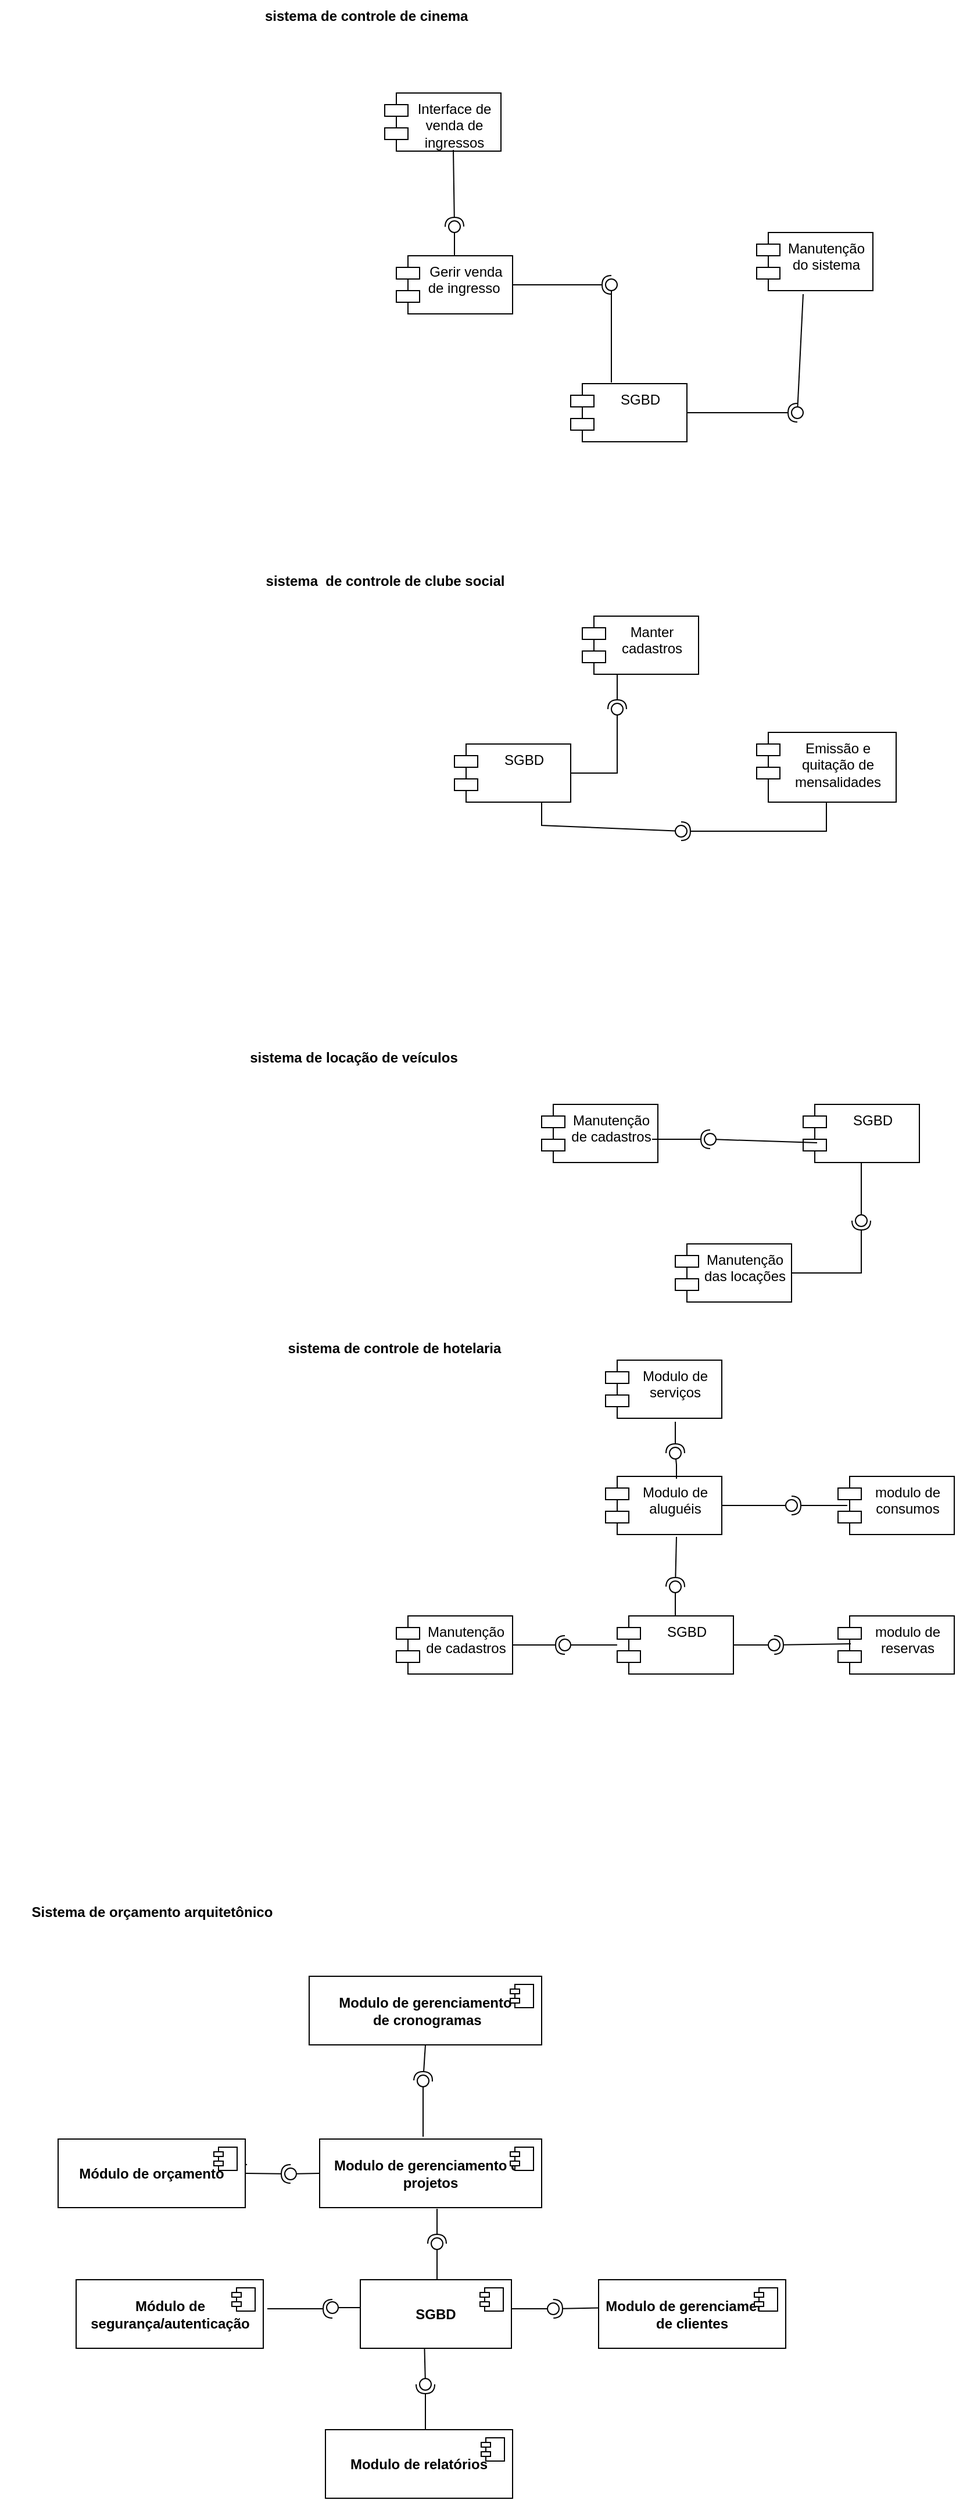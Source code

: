 <mxfile version="21.7.5" type="github">
  <diagram name="Página-1" id="GWnw-stzMg_zgi96cSFB">
    <mxGraphModel dx="2459" dy="829" grid="1" gridSize="10" guides="1" tooltips="1" connect="1" arrows="1" fold="1" page="1" pageScale="1" pageWidth="827" pageHeight="1169" math="0" shadow="0">
      <root>
        <mxCell id="0" />
        <mxCell id="1" parent="0" />
        <mxCell id="xAnBN4XjRfQJHjXndQy3-1" value="Gerir venda de ingresso&amp;nbsp;" style="shape=module;align=left;spacingLeft=20;align=center;verticalAlign=top;whiteSpace=wrap;html=1;" parent="1" vertex="1">
          <mxGeometry x="180" y="350" width="100" height="50" as="geometry" />
        </mxCell>
        <mxCell id="xAnBN4XjRfQJHjXndQy3-2" value="SGBD" style="shape=module;align=left;spacingLeft=20;align=center;verticalAlign=top;whiteSpace=wrap;html=1;" parent="1" vertex="1">
          <mxGeometry x="330" y="460" width="100" height="50" as="geometry" />
        </mxCell>
        <mxCell id="xAnBN4XjRfQJHjXndQy3-4" value="Manutenção do sistema" style="shape=module;align=left;spacingLeft=20;align=center;verticalAlign=top;whiteSpace=wrap;html=1;" parent="1" vertex="1">
          <mxGeometry x="490" y="330" width="100" height="50" as="geometry" />
        </mxCell>
        <mxCell id="xAnBN4XjRfQJHjXndQy3-8" value="" style="rounded=0;orthogonalLoop=1;jettySize=auto;html=1;endArrow=halfCircle;endFill=0;endSize=6;strokeWidth=1;sketch=0;exitX=1;exitY=0.5;exitDx=0;exitDy=0;" parent="1" source="xAnBN4XjRfQJHjXndQy3-1" target="xAnBN4XjRfQJHjXndQy3-10" edge="1">
          <mxGeometry relative="1" as="geometry">
            <mxPoint x="280" y="370" as="sourcePoint" />
          </mxGeometry>
        </mxCell>
        <mxCell id="xAnBN4XjRfQJHjXndQy3-9" value="" style="rounded=0;orthogonalLoop=1;jettySize=auto;html=1;endArrow=oval;endFill=0;sketch=0;sourcePerimeterSpacing=0;targetPerimeterSpacing=0;endSize=10;exitX=0.35;exitY=-0.02;exitDx=0;exitDy=0;exitPerimeter=0;" parent="1" source="xAnBN4XjRfQJHjXndQy3-2" target="xAnBN4XjRfQJHjXndQy3-10" edge="1">
          <mxGeometry relative="1" as="geometry">
            <mxPoint x="300" y="370" as="sourcePoint" />
          </mxGeometry>
        </mxCell>
        <mxCell id="xAnBN4XjRfQJHjXndQy3-10" value="" style="ellipse;whiteSpace=wrap;html=1;align=center;aspect=fixed;fillColor=none;strokeColor=none;resizable=0;perimeter=centerPerimeter;rotatable=0;allowArrows=0;points=[];outlineConnect=1;" parent="1" vertex="1">
          <mxGeometry x="360" y="370" width="10" height="10" as="geometry" />
        </mxCell>
        <mxCell id="xAnBN4XjRfQJHjXndQy3-11" value="" style="rounded=0;orthogonalLoop=1;jettySize=auto;html=1;endArrow=halfCircle;endFill=0;endSize=6;strokeWidth=1;sketch=0;exitX=1;exitY=0.5;exitDx=0;exitDy=0;" parent="1" source="xAnBN4XjRfQJHjXndQy3-2" target="xAnBN4XjRfQJHjXndQy3-13" edge="1">
          <mxGeometry relative="1" as="geometry">
            <mxPoint x="580" y="485" as="sourcePoint" />
          </mxGeometry>
        </mxCell>
        <mxCell id="xAnBN4XjRfQJHjXndQy3-12" value="" style="rounded=0;orthogonalLoop=1;jettySize=auto;html=1;endArrow=oval;endFill=0;sketch=0;sourcePerimeterSpacing=0;targetPerimeterSpacing=0;endSize=10;exitX=0.4;exitY=1.06;exitDx=0;exitDy=0;exitPerimeter=0;" parent="1" source="xAnBN4XjRfQJHjXndQy3-4" target="xAnBN4XjRfQJHjXndQy3-13" edge="1">
          <mxGeometry relative="1" as="geometry">
            <mxPoint x="460" y="485" as="sourcePoint" />
          </mxGeometry>
        </mxCell>
        <mxCell id="xAnBN4XjRfQJHjXndQy3-13" value="" style="ellipse;whiteSpace=wrap;html=1;align=center;aspect=fixed;fillColor=none;strokeColor=none;resizable=0;perimeter=centerPerimeter;rotatable=0;allowArrows=0;points=[];outlineConnect=1;" parent="1" vertex="1">
          <mxGeometry x="520" y="480" width="10" height="10" as="geometry" />
        </mxCell>
        <mxCell id="xAnBN4XjRfQJHjXndQy3-19" value="" style="ellipse;whiteSpace=wrap;html=1;align=center;aspect=fixed;fillColor=none;strokeColor=none;resizable=0;perimeter=centerPerimeter;rotatable=0;allowArrows=0;points=[];outlineConnect=1;" parent="1" vertex="1">
          <mxGeometry x="405" y="450" width="10" height="10" as="geometry" />
        </mxCell>
        <mxCell id="xAnBN4XjRfQJHjXndQy3-20" value="Interface de venda de ingressos" style="shape=module;align=left;spacingLeft=20;align=center;verticalAlign=top;whiteSpace=wrap;html=1;" parent="1" vertex="1">
          <mxGeometry x="170" y="210" width="100" height="50" as="geometry" />
        </mxCell>
        <mxCell id="xAnBN4XjRfQJHjXndQy3-22" value="" style="rounded=0;orthogonalLoop=1;jettySize=auto;html=1;endArrow=halfCircle;endFill=0;endSize=6;strokeWidth=1;sketch=0;exitX=0.59;exitY=0.98;exitDx=0;exitDy=0;exitPerimeter=0;" parent="1" source="xAnBN4XjRfQJHjXndQy3-20" target="xAnBN4XjRfQJHjXndQy3-24" edge="1">
          <mxGeometry relative="1" as="geometry">
            <mxPoint x="250" y="325" as="sourcePoint" />
          </mxGeometry>
        </mxCell>
        <mxCell id="xAnBN4XjRfQJHjXndQy3-23" value="" style="rounded=0;orthogonalLoop=1;jettySize=auto;html=1;endArrow=oval;endFill=0;sketch=0;sourcePerimeterSpacing=0;targetPerimeterSpacing=0;endSize=10;exitX=0.5;exitY=0;exitDx=0;exitDy=0;" parent="1" source="xAnBN4XjRfQJHjXndQy3-1" target="xAnBN4XjRfQJHjXndQy3-24" edge="1">
          <mxGeometry relative="1" as="geometry">
            <mxPoint x="210" y="325" as="sourcePoint" />
          </mxGeometry>
        </mxCell>
        <mxCell id="xAnBN4XjRfQJHjXndQy3-24" value="" style="ellipse;whiteSpace=wrap;html=1;align=center;aspect=fixed;fillColor=none;strokeColor=none;resizable=0;perimeter=centerPerimeter;rotatable=0;allowArrows=0;points=[];outlineConnect=1;" parent="1" vertex="1">
          <mxGeometry x="225" y="320" width="10" height="10" as="geometry" />
        </mxCell>
        <mxCell id="xAnBN4XjRfQJHjXndQy3-25" value="sistema de controle de cinema" style="text;whiteSpace=wrap;fontStyle=1" parent="1" vertex="1">
          <mxGeometry x="65" y="130" width="195" height="30" as="geometry" />
        </mxCell>
        <mxCell id="xAnBN4XjRfQJHjXndQy3-26" value="SGBD" style="shape=module;align=left;spacingLeft=20;align=center;verticalAlign=top;whiteSpace=wrap;html=1;" parent="1" vertex="1">
          <mxGeometry x="230" y="770" width="100" height="50" as="geometry" />
        </mxCell>
        <mxCell id="xAnBN4XjRfQJHjXndQy3-27" value="Emissão e quitação de mensalidades" style="shape=module;align=left;spacingLeft=20;align=center;verticalAlign=top;whiteSpace=wrap;html=1;" parent="1" vertex="1">
          <mxGeometry x="490" y="760" width="120" height="60" as="geometry" />
        </mxCell>
        <mxCell id="xAnBN4XjRfQJHjXndQy3-28" value="Manter cadastros" style="shape=module;align=left;spacingLeft=20;align=center;verticalAlign=top;whiteSpace=wrap;html=1;" parent="1" vertex="1">
          <mxGeometry x="340" y="660" width="100" height="50" as="geometry" />
        </mxCell>
        <mxCell id="xAnBN4XjRfQJHjXndQy3-30" value="" style="rounded=0;orthogonalLoop=1;jettySize=auto;html=1;endArrow=halfCircle;endFill=0;endSize=6;strokeWidth=1;sketch=0;exitX=0.3;exitY=1;exitDx=0;exitDy=0;exitPerimeter=0;" parent="1" source="xAnBN4XjRfQJHjXndQy3-28" edge="1">
          <mxGeometry relative="1" as="geometry">
            <mxPoint x="280" y="705" as="sourcePoint" />
            <mxPoint x="370" y="740" as="targetPoint" />
          </mxGeometry>
        </mxCell>
        <mxCell id="xAnBN4XjRfQJHjXndQy3-31" value="" style="rounded=0;orthogonalLoop=1;jettySize=auto;html=1;endArrow=oval;endFill=0;sketch=0;sourcePerimeterSpacing=0;targetPerimeterSpacing=0;endSize=10;exitX=1;exitY=0.5;exitDx=0;exitDy=0;" parent="1" source="xAnBN4XjRfQJHjXndQy3-26" edge="1">
          <mxGeometry relative="1" as="geometry">
            <mxPoint x="240" y="705" as="sourcePoint" />
            <mxPoint x="370" y="740" as="targetPoint" />
            <Array as="points">
              <mxPoint x="370" y="795" />
            </Array>
          </mxGeometry>
        </mxCell>
        <mxCell id="xAnBN4XjRfQJHjXndQy3-32" value="" style="ellipse;whiteSpace=wrap;html=1;align=center;aspect=fixed;fillColor=none;strokeColor=none;resizable=0;perimeter=centerPerimeter;rotatable=0;allowArrows=0;points=[];outlineConnect=1;" parent="1" vertex="1">
          <mxGeometry x="255" y="700" width="10" height="10" as="geometry" />
        </mxCell>
        <mxCell id="xAnBN4XjRfQJHjXndQy3-33" value="" style="rounded=0;orthogonalLoop=1;jettySize=auto;html=1;endArrow=halfCircle;endFill=0;endSize=6;strokeWidth=1;sketch=0;exitX=0.5;exitY=1;exitDx=0;exitDy=0;entryX=1.1;entryY=-0.4;entryDx=0;entryDy=0;entryPerimeter=0;" parent="1" source="xAnBN4XjRfQJHjXndQy3-27" target="xAnBN4XjRfQJHjXndQy3-35" edge="1">
          <mxGeometry relative="1" as="geometry">
            <mxPoint x="445" y="815" as="sourcePoint" />
            <Array as="points">
              <mxPoint x="550" y="845" />
            </Array>
          </mxGeometry>
        </mxCell>
        <mxCell id="xAnBN4XjRfQJHjXndQy3-34" value="" style="rounded=0;orthogonalLoop=1;jettySize=auto;html=1;endArrow=oval;endFill=0;sketch=0;sourcePerimeterSpacing=0;targetPerimeterSpacing=0;endSize=10;exitX=0.75;exitY=1;exitDx=0;exitDy=0;" parent="1" source="xAnBN4XjRfQJHjXndQy3-26" target="xAnBN4XjRfQJHjXndQy3-35" edge="1">
          <mxGeometry relative="1" as="geometry">
            <mxPoint x="405" y="815" as="sourcePoint" />
            <Array as="points">
              <mxPoint x="305" y="840" />
            </Array>
          </mxGeometry>
        </mxCell>
        <mxCell id="xAnBN4XjRfQJHjXndQy3-35" value="" style="ellipse;whiteSpace=wrap;html=1;align=center;aspect=fixed;fillColor=none;strokeColor=none;resizable=0;perimeter=centerPerimeter;rotatable=0;allowArrows=0;points=[];outlineConnect=1;" parent="1" vertex="1">
          <mxGeometry x="420" y="840" width="10" height="10" as="geometry" />
        </mxCell>
        <mxCell id="xAnBN4XjRfQJHjXndQy3-39" value="sistema&amp;nbsp; de controle de clube social" style="text;align=center;fontStyle=1;verticalAlign=middle;spacingLeft=3;spacingRight=3;strokeColor=none;rotatable=0;points=[[0,0.5],[1,0.5]];portConstraint=eastwest;html=1;" parent="1" vertex="1">
          <mxGeometry x="60" y="610" width="220" height="40" as="geometry" />
        </mxCell>
        <mxCell id="xAnBN4XjRfQJHjXndQy3-40" value="Manutenção de cadastros" style="shape=module;align=left;spacingLeft=20;align=center;verticalAlign=top;whiteSpace=wrap;html=1;" parent="1" vertex="1">
          <mxGeometry x="305" y="1080" width="100" height="50" as="geometry" />
        </mxCell>
        <mxCell id="xAnBN4XjRfQJHjXndQy3-41" value="SGBD" style="shape=module;align=left;spacingLeft=20;align=center;verticalAlign=top;whiteSpace=wrap;html=1;" parent="1" vertex="1">
          <mxGeometry x="530" y="1080" width="100" height="50" as="geometry" />
        </mxCell>
        <mxCell id="xAnBN4XjRfQJHjXndQy3-42" value="Manutenção das locações" style="shape=module;align=left;spacingLeft=20;align=center;verticalAlign=top;whiteSpace=wrap;html=1;" parent="1" vertex="1">
          <mxGeometry x="420" y="1200" width="100" height="50" as="geometry" />
        </mxCell>
        <mxCell id="xAnBN4XjRfQJHjXndQy3-44" value="" style="rounded=0;orthogonalLoop=1;jettySize=auto;html=1;endArrow=halfCircle;endFill=0;endSize=6;strokeWidth=1;sketch=0;exitX=0.95;exitY=0.6;exitDx=0;exitDy=0;exitPerimeter=0;" parent="1" source="xAnBN4XjRfQJHjXndQy3-40" edge="1">
          <mxGeometry relative="1" as="geometry">
            <mxPoint x="420" y="1110" as="sourcePoint" />
            <mxPoint x="450" y="1110" as="targetPoint" />
            <Array as="points">
              <mxPoint x="430" y="1110" />
            </Array>
          </mxGeometry>
        </mxCell>
        <mxCell id="xAnBN4XjRfQJHjXndQy3-45" value="" style="rounded=0;orthogonalLoop=1;jettySize=auto;html=1;endArrow=oval;endFill=0;sketch=0;sourcePerimeterSpacing=0;targetPerimeterSpacing=0;endSize=10;exitX=0.12;exitY=0.66;exitDx=0;exitDy=0;exitPerimeter=0;" parent="1" source="xAnBN4XjRfQJHjXndQy3-41" edge="1">
          <mxGeometry relative="1" as="geometry">
            <mxPoint x="540" y="1130" as="sourcePoint" />
            <mxPoint x="450" y="1110" as="targetPoint" />
            <Array as="points" />
          </mxGeometry>
        </mxCell>
        <mxCell id="xAnBN4XjRfQJHjXndQy3-46" value="" style="ellipse;whiteSpace=wrap;html=1;align=center;aspect=fixed;fillColor=none;strokeColor=none;resizable=0;perimeter=centerPerimeter;rotatable=0;allowArrows=0;points=[];outlineConnect=1;" parent="1" vertex="1">
          <mxGeometry x="335" y="1180" width="10" height="10" as="geometry" />
        </mxCell>
        <mxCell id="xAnBN4XjRfQJHjXndQy3-49" value="" style="rounded=0;orthogonalLoop=1;jettySize=auto;html=1;endArrow=halfCircle;endFill=0;endSize=6;strokeWidth=1;sketch=0;exitX=1;exitY=0.5;exitDx=0;exitDy=0;" parent="1" source="xAnBN4XjRfQJHjXndQy3-42" edge="1">
          <mxGeometry relative="1" as="geometry">
            <mxPoint x="580" y="1180" as="sourcePoint" />
            <mxPoint x="580" y="1180" as="targetPoint" />
            <Array as="points">
              <mxPoint x="560" y="1225" />
              <mxPoint x="580" y="1225" />
            </Array>
          </mxGeometry>
        </mxCell>
        <mxCell id="xAnBN4XjRfQJHjXndQy3-50" value="" style="rounded=0;orthogonalLoop=1;jettySize=auto;html=1;endArrow=oval;endFill=0;sketch=0;sourcePerimeterSpacing=0;targetPerimeterSpacing=0;endSize=10;exitX=0.5;exitY=1;exitDx=0;exitDy=0;" parent="1" source="xAnBN4XjRfQJHjXndQy3-41" edge="1">
          <mxGeometry relative="1" as="geometry">
            <mxPoint x="360" y="1185" as="sourcePoint" />
            <mxPoint x="580" y="1180" as="targetPoint" />
          </mxGeometry>
        </mxCell>
        <mxCell id="xAnBN4XjRfQJHjXndQy3-51" value="" style="ellipse;whiteSpace=wrap;html=1;align=center;aspect=fixed;fillColor=none;strokeColor=none;resizable=0;perimeter=centerPerimeter;rotatable=0;allowArrows=0;points=[];outlineConnect=1;" parent="1" vertex="1">
          <mxGeometry x="375" y="1180" width="10" height="10" as="geometry" />
        </mxCell>
        <mxCell id="xAnBN4XjRfQJHjXndQy3-55" value="sistema de locação de veículos" style="text;align=center;fontStyle=1;verticalAlign=middle;spacingLeft=3;spacingRight=3;strokeColor=none;rotatable=0;points=[[0,0.5],[1,0.5]];portConstraint=eastwest;html=1;" parent="1" vertex="1">
          <mxGeometry x="15" y="1020" width="255" height="40" as="geometry" />
        </mxCell>
        <mxCell id="xAnBN4XjRfQJHjXndQy3-56" value="Manutenção de cadastros" style="shape=module;align=left;spacingLeft=20;align=center;verticalAlign=top;whiteSpace=wrap;html=1;" parent="1" vertex="1">
          <mxGeometry x="180" y="1520" width="100" height="50" as="geometry" />
        </mxCell>
        <mxCell id="xAnBN4XjRfQJHjXndQy3-57" value="sistema de controle de hotelaria" style="text;align=center;fontStyle=1;verticalAlign=middle;spacingLeft=3;spacingRight=3;strokeColor=none;rotatable=0;points=[[0,0.5],[1,0.5]];portConstraint=eastwest;html=1;" parent="1" vertex="1">
          <mxGeometry x="65" y="1270" width="225" height="40" as="geometry" />
        </mxCell>
        <mxCell id="xAnBN4XjRfQJHjXndQy3-58" value="modulo de reservas" style="shape=module;align=left;spacingLeft=20;align=center;verticalAlign=top;whiteSpace=wrap;html=1;" parent="1" vertex="1">
          <mxGeometry x="560" y="1520" width="100" height="50" as="geometry" />
        </mxCell>
        <mxCell id="xAnBN4XjRfQJHjXndQy3-59" value="Modulo de aluguéis" style="shape=module;align=left;spacingLeft=20;align=center;verticalAlign=top;whiteSpace=wrap;html=1;" parent="1" vertex="1">
          <mxGeometry x="360" y="1400" width="100" height="50" as="geometry" />
        </mxCell>
        <mxCell id="xAnBN4XjRfQJHjXndQy3-60" value="SGBD" style="shape=module;align=left;spacingLeft=20;align=center;verticalAlign=top;whiteSpace=wrap;html=1;" parent="1" vertex="1">
          <mxGeometry x="370" y="1520" width="100" height="50" as="geometry" />
        </mxCell>
        <mxCell id="xAnBN4XjRfQJHjXndQy3-70" value="" style="rounded=0;orthogonalLoop=1;jettySize=auto;html=1;endArrow=halfCircle;endFill=0;endSize=6;strokeWidth=1;sketch=0;exitX=1;exitY=0.5;exitDx=0;exitDy=0;" parent="1" source="xAnBN4XjRfQJHjXndQy3-56" target="xAnBN4XjRfQJHjXndQy3-72" edge="1">
          <mxGeometry relative="1" as="geometry">
            <mxPoint x="345" y="1545" as="sourcePoint" />
          </mxGeometry>
        </mxCell>
        <mxCell id="xAnBN4XjRfQJHjXndQy3-71" value="" style="rounded=0;orthogonalLoop=1;jettySize=auto;html=1;endArrow=oval;endFill=0;sketch=0;sourcePerimeterSpacing=0;targetPerimeterSpacing=0;endSize=10;" parent="1" source="xAnBN4XjRfQJHjXndQy3-60" target="xAnBN4XjRfQJHjXndQy3-72" edge="1">
          <mxGeometry relative="1" as="geometry">
            <mxPoint x="305" y="1545" as="sourcePoint" />
          </mxGeometry>
        </mxCell>
        <mxCell id="xAnBN4XjRfQJHjXndQy3-72" value="" style="ellipse;whiteSpace=wrap;html=1;align=center;aspect=fixed;fillColor=none;strokeColor=none;resizable=0;perimeter=centerPerimeter;rotatable=0;allowArrows=0;points=[];outlineConnect=1;" parent="1" vertex="1">
          <mxGeometry x="320" y="1540" width="10" height="10" as="geometry" />
        </mxCell>
        <mxCell id="xAnBN4XjRfQJHjXndQy3-73" value="modulo de consumos" style="shape=module;align=left;spacingLeft=20;align=center;verticalAlign=top;whiteSpace=wrap;html=1;" parent="1" vertex="1">
          <mxGeometry x="560" y="1400" width="100" height="50" as="geometry" />
        </mxCell>
        <mxCell id="xAnBN4XjRfQJHjXndQy3-74" value="Modulo de serviços" style="shape=module;align=left;spacingLeft=20;align=center;verticalAlign=top;whiteSpace=wrap;html=1;" parent="1" vertex="1">
          <mxGeometry x="360" y="1300" width="100" height="50" as="geometry" />
        </mxCell>
        <mxCell id="xAnBN4XjRfQJHjXndQy3-81" value="" style="rounded=0;orthogonalLoop=1;jettySize=auto;html=1;endArrow=halfCircle;endFill=0;endSize=6;strokeWidth=1;sketch=0;exitX=0.11;exitY=0.48;exitDx=0;exitDy=0;exitPerimeter=0;" parent="1" source="xAnBN4XjRfQJHjXndQy3-58" target="xAnBN4XjRfQJHjXndQy3-83" edge="1">
          <mxGeometry relative="1" as="geometry">
            <mxPoint x="590" y="1540" as="sourcePoint" />
          </mxGeometry>
        </mxCell>
        <mxCell id="xAnBN4XjRfQJHjXndQy3-82" value="" style="rounded=0;orthogonalLoop=1;jettySize=auto;html=1;endArrow=oval;endFill=0;sketch=0;sourcePerimeterSpacing=0;targetPerimeterSpacing=0;endSize=10;" parent="1" source="xAnBN4XjRfQJHjXndQy3-60" target="xAnBN4XjRfQJHjXndQy3-83" edge="1">
          <mxGeometry relative="1" as="geometry">
            <mxPoint x="480" y="1535" as="sourcePoint" />
          </mxGeometry>
        </mxCell>
        <mxCell id="xAnBN4XjRfQJHjXndQy3-83" value="" style="ellipse;whiteSpace=wrap;html=1;align=center;aspect=fixed;fillColor=none;strokeColor=none;resizable=0;perimeter=centerPerimeter;rotatable=0;allowArrows=0;points=[];outlineConnect=1;" parent="1" vertex="1">
          <mxGeometry x="500" y="1540" width="10" height="10" as="geometry" />
        </mxCell>
        <mxCell id="xAnBN4XjRfQJHjXndQy3-90" value="" style="rounded=0;orthogonalLoop=1;jettySize=auto;html=1;endArrow=halfCircle;endFill=0;endSize=6;strokeWidth=1;sketch=0;exitX=0.61;exitY=1.04;exitDx=0;exitDy=0;exitPerimeter=0;" parent="1" source="xAnBN4XjRfQJHjXndQy3-59" target="xAnBN4XjRfQJHjXndQy3-92" edge="1">
          <mxGeometry relative="1" as="geometry">
            <mxPoint x="440" y="1495" as="sourcePoint" />
          </mxGeometry>
        </mxCell>
        <mxCell id="xAnBN4XjRfQJHjXndQy3-91" value="" style="rounded=0;orthogonalLoop=1;jettySize=auto;html=1;endArrow=oval;endFill=0;sketch=0;sourcePerimeterSpacing=0;targetPerimeterSpacing=0;endSize=10;" parent="1" source="xAnBN4XjRfQJHjXndQy3-60" target="xAnBN4XjRfQJHjXndQy3-92" edge="1">
          <mxGeometry relative="1" as="geometry">
            <mxPoint x="400" y="1495" as="sourcePoint" />
          </mxGeometry>
        </mxCell>
        <mxCell id="xAnBN4XjRfQJHjXndQy3-92" value="" style="ellipse;whiteSpace=wrap;html=1;align=center;aspect=fixed;fillColor=none;strokeColor=none;resizable=0;perimeter=centerPerimeter;rotatable=0;allowArrows=0;points=[];outlineConnect=1;" parent="1" vertex="1">
          <mxGeometry x="415" y="1490" width="10" height="10" as="geometry" />
        </mxCell>
        <mxCell id="xAnBN4XjRfQJHjXndQy3-93" value="" style="rounded=0;orthogonalLoop=1;jettySize=auto;html=1;endArrow=halfCircle;endFill=0;endSize=6;strokeWidth=1;sketch=0;exitX=0.08;exitY=0.5;exitDx=0;exitDy=0;exitPerimeter=0;" parent="1" source="xAnBN4XjRfQJHjXndQy3-73" target="xAnBN4XjRfQJHjXndQy3-95" edge="1">
          <mxGeometry relative="1" as="geometry">
            <mxPoint x="540" y="1425" as="sourcePoint" />
          </mxGeometry>
        </mxCell>
        <mxCell id="xAnBN4XjRfQJHjXndQy3-94" value="" style="rounded=0;orthogonalLoop=1;jettySize=auto;html=1;endArrow=oval;endFill=0;sketch=0;sourcePerimeterSpacing=0;targetPerimeterSpacing=0;endSize=10;exitX=1;exitY=0.5;exitDx=0;exitDy=0;" parent="1" source="xAnBN4XjRfQJHjXndQy3-59" target="xAnBN4XjRfQJHjXndQy3-95" edge="1">
          <mxGeometry relative="1" as="geometry">
            <mxPoint x="500" y="1425" as="sourcePoint" />
          </mxGeometry>
        </mxCell>
        <mxCell id="xAnBN4XjRfQJHjXndQy3-95" value="" style="ellipse;whiteSpace=wrap;html=1;align=center;aspect=fixed;fillColor=none;strokeColor=none;resizable=0;perimeter=centerPerimeter;rotatable=0;allowArrows=0;points=[];outlineConnect=1;" parent="1" vertex="1">
          <mxGeometry x="515" y="1420" width="10" height="10" as="geometry" />
        </mxCell>
        <mxCell id="xAnBN4XjRfQJHjXndQy3-97" value="" style="rounded=0;orthogonalLoop=1;jettySize=auto;html=1;endArrow=halfCircle;endFill=0;endSize=6;strokeWidth=1;sketch=0;exitX=0.6;exitY=1.06;exitDx=0;exitDy=0;exitPerimeter=0;" parent="1" source="xAnBN4XjRfQJHjXndQy3-74" target="xAnBN4XjRfQJHjXndQy3-99" edge="1">
          <mxGeometry relative="1" as="geometry">
            <mxPoint x="440" y="1380" as="sourcePoint" />
          </mxGeometry>
        </mxCell>
        <mxCell id="xAnBN4XjRfQJHjXndQy3-98" value="" style="rounded=0;orthogonalLoop=1;jettySize=auto;html=1;endArrow=oval;endFill=0;sketch=0;sourcePerimeterSpacing=0;targetPerimeterSpacing=0;endSize=10;exitX=0.61;exitY=0.04;exitDx=0;exitDy=0;exitPerimeter=0;" parent="1" source="xAnBN4XjRfQJHjXndQy3-59" target="xAnBN4XjRfQJHjXndQy3-99" edge="1">
          <mxGeometry relative="1" as="geometry">
            <mxPoint x="400" y="1380" as="sourcePoint" />
            <Array as="points">
              <mxPoint x="421" y="1390" />
            </Array>
          </mxGeometry>
        </mxCell>
        <mxCell id="xAnBN4XjRfQJHjXndQy3-99" value="" style="ellipse;whiteSpace=wrap;html=1;align=center;aspect=fixed;fillColor=none;strokeColor=none;resizable=0;perimeter=centerPerimeter;rotatable=0;allowArrows=0;points=[];outlineConnect=1;" parent="1" vertex="1">
          <mxGeometry x="415" y="1375" width="10" height="10" as="geometry" />
        </mxCell>
        <mxCell id="Wx76IPUGLrk4KJT6OgHD-2" value="&lt;b&gt;Sistema de orçamento arquitetônico&lt;/b&gt;" style="text;html=1;strokeColor=none;fillColor=none;align=center;verticalAlign=middle;whiteSpace=wrap;rounded=0;" vertex="1" parent="1">
          <mxGeometry x="-160.5" y="1760" width="260" height="30" as="geometry" />
        </mxCell>
        <mxCell id="Wx76IPUGLrk4KJT6OgHD-20" value="" style="rounded=0;orthogonalLoop=1;jettySize=auto;html=1;endArrow=halfCircle;endFill=0;endSize=6;strokeWidth=1;sketch=0;exitX=0.014;exitY=0.483;exitDx=0;exitDy=0;exitPerimeter=0;" edge="1" parent="1">
          <mxGeometry relative="1" as="geometry">
            <mxPoint x="370.96" y="2114.98" as="sourcePoint" />
            <mxPoint x="315" y="2116" as="targetPoint" />
          </mxGeometry>
        </mxCell>
        <mxCell id="Wx76IPUGLrk4KJT6OgHD-21" value="" style="rounded=0;orthogonalLoop=1;jettySize=auto;html=1;endArrow=oval;endFill=0;sketch=0;sourcePerimeterSpacing=0;targetPerimeterSpacing=0;endSize=10;exitX=1;exitY=0.5;exitDx=0;exitDy=0;" edge="1" parent="1">
          <mxGeometry relative="1" as="geometry">
            <mxPoint x="265" y="2116" as="sourcePoint" />
            <mxPoint x="315" y="2116" as="targetPoint" />
          </mxGeometry>
        </mxCell>
        <mxCell id="Wx76IPUGLrk4KJT6OgHD-22" value="" style="ellipse;whiteSpace=wrap;html=1;align=center;aspect=fixed;fillColor=none;strokeColor=none;resizable=0;perimeter=centerPerimeter;rotatable=0;allowArrows=0;points=[];outlineConnect=1;" vertex="1" parent="1">
          <mxGeometry x="395" y="2011" width="10" height="10" as="geometry" />
        </mxCell>
        <mxCell id="Wx76IPUGLrk4KJT6OgHD-23" value="" style="rounded=0;orthogonalLoop=1;jettySize=auto;html=1;endArrow=halfCircle;endFill=0;endSize=6;strokeWidth=1;sketch=0;" edge="1" parent="1">
          <mxGeometry relative="1" as="geometry">
            <mxPoint x="215" y="2030" as="sourcePoint" />
            <mxPoint x="215" y="2060" as="targetPoint" />
          </mxGeometry>
        </mxCell>
        <mxCell id="Wx76IPUGLrk4KJT6OgHD-24" value="" style="ellipse;whiteSpace=wrap;html=1;align=center;aspect=fixed;fillColor=none;strokeColor=none;resizable=0;perimeter=centerPerimeter;rotatable=0;allowArrows=0;points=[];outlineConnect=1;" vertex="1" parent="1">
          <mxGeometry x="340" y="1560" width="10" height="10" as="geometry" />
        </mxCell>
        <mxCell id="Wx76IPUGLrk4KJT6OgHD-25" value="" style="rounded=0;orthogonalLoop=1;jettySize=auto;html=1;endArrow=oval;endFill=0;sketch=0;sourcePerimeterSpacing=0;targetPerimeterSpacing=0;endSize=10;exitX=0.5;exitY=0;exitDx=0;exitDy=0;" edge="1" parent="1">
          <mxGeometry relative="1" as="geometry">
            <mxPoint x="215" y="2091" as="sourcePoint" />
            <mxPoint x="215" y="2060" as="targetPoint" />
            <Array as="points" />
          </mxGeometry>
        </mxCell>
        <mxCell id="Wx76IPUGLrk4KJT6OgHD-31" value="" style="rounded=0;orthogonalLoop=1;jettySize=auto;html=1;endArrow=oval;endFill=0;sketch=0;sourcePerimeterSpacing=0;targetPerimeterSpacing=0;endSize=10;exitX=0.39;exitY=1;exitDx=0;exitDy=0;exitPerimeter=0;" edge="1" parent="1">
          <mxGeometry relative="1" as="geometry">
            <mxPoint x="204" y="2141" as="sourcePoint" />
            <mxPoint x="205" y="2181" as="targetPoint" />
          </mxGeometry>
        </mxCell>
        <mxCell id="Wx76IPUGLrk4KJT6OgHD-32" value="" style="rounded=0;orthogonalLoop=1;jettySize=auto;html=1;endArrow=halfCircle;endFill=0;endSize=6;strokeWidth=1;sketch=0;exitX=0.5;exitY=0;exitDx=0;exitDy=0;" edge="1" parent="1">
          <mxGeometry relative="1" as="geometry">
            <mxPoint x="205" y="2221" as="sourcePoint" />
            <mxPoint x="205" y="2181" as="targetPoint" />
          </mxGeometry>
        </mxCell>
        <mxCell id="Wx76IPUGLrk4KJT6OgHD-34" value="" style="rounded=0;orthogonalLoop=1;jettySize=auto;html=1;endArrow=halfCircle;endFill=0;endSize=6;strokeWidth=1;sketch=0;exitX=1;exitY=0.5;exitDx=0;exitDy=0;" edge="1" parent="1" source="Wx76IPUGLrk4KJT6OgHD-44">
          <mxGeometry relative="1" as="geometry">
            <mxPoint x="19" y="1990" as="sourcePoint" />
            <mxPoint x="89" y="2000" as="targetPoint" />
          </mxGeometry>
        </mxCell>
        <mxCell id="Wx76IPUGLrk4KJT6OgHD-35" value="" style="rounded=0;orthogonalLoop=1;jettySize=auto;html=1;endArrow=oval;endFill=0;sketch=0;sourcePerimeterSpacing=0;targetPerimeterSpacing=0;endSize=10;exitX=0;exitY=0.5;exitDx=0;exitDy=0;" edge="1" parent="1" source="Wx76IPUGLrk4KJT6OgHD-52">
          <mxGeometry relative="1" as="geometry">
            <mxPoint x="130" y="1939.98" as="sourcePoint" />
            <mxPoint x="89" y="2000" as="targetPoint" />
          </mxGeometry>
        </mxCell>
        <mxCell id="Wx76IPUGLrk4KJT6OgHD-36" value="" style="rounded=0;orthogonalLoop=1;jettySize=auto;html=1;endArrow=oval;endFill=0;sketch=0;sourcePerimeterSpacing=0;targetPerimeterSpacing=0;endSize=10;exitX=0.466;exitY=-0.034;exitDx=0;exitDy=0;exitPerimeter=0;" edge="1" parent="1" source="Wx76IPUGLrk4KJT6OgHD-52">
          <mxGeometry relative="1" as="geometry">
            <mxPoint x="203.06" y="1911" as="sourcePoint" />
            <mxPoint x="203" y="1920" as="targetPoint" />
          </mxGeometry>
        </mxCell>
        <mxCell id="Wx76IPUGLrk4KJT6OgHD-37" value="" style="rounded=0;orthogonalLoop=1;jettySize=auto;html=1;endArrow=halfCircle;endFill=0;endSize=6;strokeWidth=1;sketch=0;exitX=0.5;exitY=1;exitDx=0;exitDy=0;" edge="1" parent="1" source="Wx76IPUGLrk4KJT6OgHD-50">
          <mxGeometry relative="1" as="geometry">
            <mxPoint x="170" y="1930" as="sourcePoint" />
            <mxPoint x="203" y="1920" as="targetPoint" />
          </mxGeometry>
        </mxCell>
        <mxCell id="Wx76IPUGLrk4KJT6OgHD-39" value="" style="rounded=0;orthogonalLoop=1;jettySize=auto;html=1;endArrow=halfCircle;endFill=0;endSize=6;strokeWidth=1;sketch=0;" edge="1" parent="1">
          <mxGeometry relative="1" as="geometry">
            <mxPoint x="69" y="2116" as="sourcePoint" />
            <mxPoint x="125" y="2116" as="targetPoint" />
          </mxGeometry>
        </mxCell>
        <mxCell id="Wx76IPUGLrk4KJT6OgHD-40" value="" style="rounded=0;orthogonalLoop=1;jettySize=auto;html=1;endArrow=oval;endFill=0;sketch=0;sourcePerimeterSpacing=0;targetPerimeterSpacing=0;endSize=10;exitX=0;exitY=0.48;exitDx=0;exitDy=0;exitPerimeter=0;" edge="1" parent="1">
          <mxGeometry relative="1" as="geometry">
            <mxPoint x="165" y="2115" as="sourcePoint" />
            <mxPoint x="125" y="2115" as="targetPoint" />
          </mxGeometry>
        </mxCell>
        <mxCell id="Wx76IPUGLrk4KJT6OgHD-46" value="&lt;b&gt;SGBD&lt;br&gt;&lt;/b&gt;" style="html=1;dropTarget=0;whiteSpace=wrap;" vertex="1" parent="1">
          <mxGeometry x="149" y="2091" width="130" height="59" as="geometry" />
        </mxCell>
        <mxCell id="Wx76IPUGLrk4KJT6OgHD-47" value="" style="shape=module;jettyWidth=8;jettyHeight=4;" vertex="1" parent="Wx76IPUGLrk4KJT6OgHD-46">
          <mxGeometry x="1" width="20" height="20" relative="1" as="geometry">
            <mxPoint x="-27" y="7" as="offset" />
          </mxGeometry>
        </mxCell>
        <mxCell id="Wx76IPUGLrk4KJT6OgHD-48" value="&lt;b&gt;Módulo de segurança/autenticação&lt;br&gt;&lt;/b&gt;" style="html=1;dropTarget=0;whiteSpace=wrap;" vertex="1" parent="1">
          <mxGeometry x="-95.5" y="2091" width="161" height="59" as="geometry" />
        </mxCell>
        <mxCell id="Wx76IPUGLrk4KJT6OgHD-49" value="" style="shape=module;jettyWidth=8;jettyHeight=4;" vertex="1" parent="Wx76IPUGLrk4KJT6OgHD-48">
          <mxGeometry x="1" width="20" height="20" relative="1" as="geometry">
            <mxPoint x="-27" y="7" as="offset" />
          </mxGeometry>
        </mxCell>
        <mxCell id="Wx76IPUGLrk4KJT6OgHD-50" value="&lt;div&gt;&lt;b&gt;Modulo de gerenciamento&lt;/b&gt;&lt;/div&gt;&lt;div&gt;&lt;b&gt;&amp;nbsp;de cronogramas&lt;/b&gt;&lt;/div&gt;" style="html=1;dropTarget=0;whiteSpace=wrap;" vertex="1" parent="1">
          <mxGeometry x="105" y="1830" width="200" height="59" as="geometry" />
        </mxCell>
        <mxCell id="Wx76IPUGLrk4KJT6OgHD-51" value="" style="shape=module;jettyWidth=8;jettyHeight=4;" vertex="1" parent="Wx76IPUGLrk4KJT6OgHD-50">
          <mxGeometry x="1" width="20" height="20" relative="1" as="geometry">
            <mxPoint x="-27" y="7" as="offset" />
          </mxGeometry>
        </mxCell>
        <mxCell id="Wx76IPUGLrk4KJT6OgHD-52" value="&lt;b&gt;Modulo de gerenciamento de projetos&lt;br&gt;&lt;/b&gt;" style="html=1;dropTarget=0;whiteSpace=wrap;" vertex="1" parent="1">
          <mxGeometry x="114" y="1970" width="191" height="59" as="geometry" />
        </mxCell>
        <mxCell id="Wx76IPUGLrk4KJT6OgHD-53" value="" style="shape=module;jettyWidth=8;jettyHeight=4;" vertex="1" parent="Wx76IPUGLrk4KJT6OgHD-52">
          <mxGeometry x="1" width="20" height="20" relative="1" as="geometry">
            <mxPoint x="-27" y="7" as="offset" />
          </mxGeometry>
        </mxCell>
        <mxCell id="Wx76IPUGLrk4KJT6OgHD-54" value="&lt;b&gt;Modulo de gerenciamento de clientes&lt;br&gt;&lt;/b&gt;" style="html=1;dropTarget=0;whiteSpace=wrap;" vertex="1" parent="1">
          <mxGeometry x="354" y="2091" width="161" height="59" as="geometry" />
        </mxCell>
        <mxCell id="Wx76IPUGLrk4KJT6OgHD-55" value="" style="shape=module;jettyWidth=8;jettyHeight=4;" vertex="1" parent="Wx76IPUGLrk4KJT6OgHD-54">
          <mxGeometry x="1" width="20" height="20" relative="1" as="geometry">
            <mxPoint x="-27" y="7" as="offset" />
          </mxGeometry>
        </mxCell>
        <mxCell id="Wx76IPUGLrk4KJT6OgHD-56" value="&lt;b&gt;Modulo de relatórios&lt;br&gt;&lt;/b&gt;" style="html=1;dropTarget=0;whiteSpace=wrap;" vertex="1" parent="1">
          <mxGeometry x="119" y="2220" width="161" height="59" as="geometry" />
        </mxCell>
        <mxCell id="Wx76IPUGLrk4KJT6OgHD-57" value="" style="shape=module;jettyWidth=8;jettyHeight=4;" vertex="1" parent="Wx76IPUGLrk4KJT6OgHD-56">
          <mxGeometry x="1" width="20" height="20" relative="1" as="geometry">
            <mxPoint x="-27" y="7" as="offset" />
          </mxGeometry>
        </mxCell>
        <mxCell id="Wx76IPUGLrk4KJT6OgHD-58" value="" style="rounded=0;orthogonalLoop=1;jettySize=auto;html=1;endArrow=halfCircle;endFill=0;endSize=6;strokeWidth=1;sketch=0;" edge="1" parent="1" target="Wx76IPUGLrk4KJT6OgHD-44">
          <mxGeometry relative="1" as="geometry">
            <mxPoint x="19" y="1990" as="sourcePoint" />
            <mxPoint x="79" y="1990" as="targetPoint" />
          </mxGeometry>
        </mxCell>
        <mxCell id="Wx76IPUGLrk4KJT6OgHD-44" value="&lt;b&gt;Módulo de orçamento&lt;br&gt;&lt;/b&gt;" style="html=1;dropTarget=0;whiteSpace=wrap;" vertex="1" parent="1">
          <mxGeometry x="-111" y="1970" width="161" height="59" as="geometry" />
        </mxCell>
        <mxCell id="Wx76IPUGLrk4KJT6OgHD-45" value="" style="shape=module;jettyWidth=8;jettyHeight=4;" vertex="1" parent="Wx76IPUGLrk4KJT6OgHD-44">
          <mxGeometry x="1" width="20" height="20" relative="1" as="geometry">
            <mxPoint x="-27" y="7" as="offset" />
          </mxGeometry>
        </mxCell>
      </root>
    </mxGraphModel>
  </diagram>
</mxfile>
